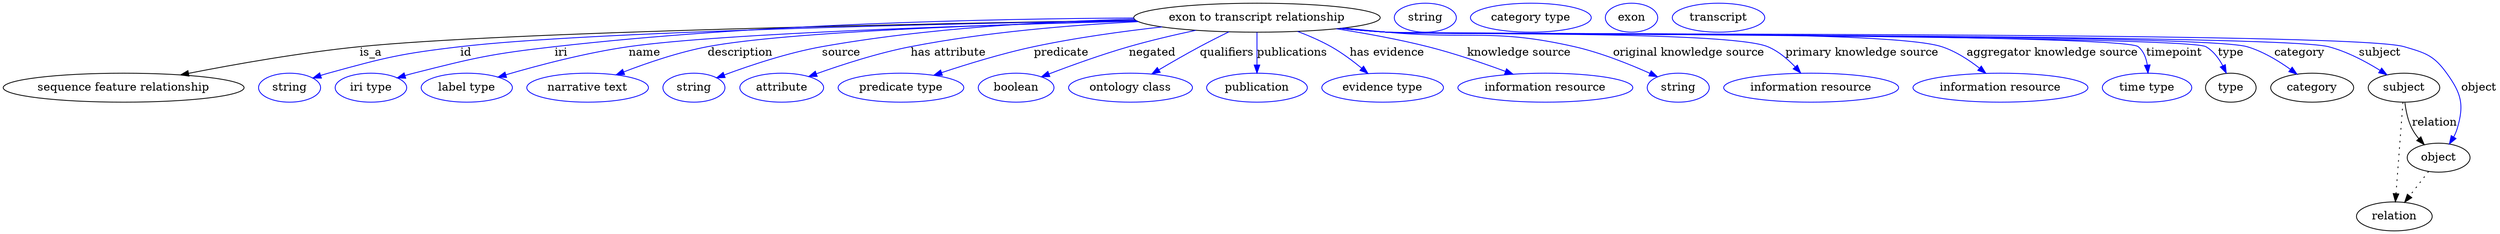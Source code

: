 digraph {
	graph [bb="0,0,3093.5,283"];
	node [label="\N"];
	"exon to transcript relationship"	[height=0.5,
		label="exon to transcript relationship",
		pos="1554.5,265",
		width=4.2427];
	"sequence feature relationship"	[height=0.5,
		pos="149.49,178",
		width=4.1524];
	"exon to transcript relationship" -> "sequence feature relationship"	[label=is_a,
		lp="456.49,221.5",
		pos="e,220.16,193.87 1403.9,261.83 1144.7,257.66 624.28,247.28 442.49,229 370.17,221.73 288.73,207.32 230.1,195.83"];
	id	[color=blue,
		height=0.5,
		label=string,
		pos="355.49,178",
		width=1.0652];
	"exon to transcript relationship" -> id	[color=blue,
		label=id,
		lp="574.49,221.5",
		pos="e,384.47,190.01 1404.2,261.67 1169.1,257.52 724.79,247.49 567.49,229 493.65,220.32 475.15,215.79 403.49,196 400.38,195.14 397.18,\
194.18 393.98,193.17",
		style=solid];
	iri	[color=blue,
		height=0.5,
		label="iri type",
		pos="456.49,178",
		width=1.2277];
	"exon to transcript relationship" -> iri	[color=blue,
		label=iri,
		lp="692.49,221.5",
		pos="e,489.1,190.16 1401.5,264.59 1227.4,263.7 934.56,257.45 684.49,229 605.85,220.05 586.21,215.46 509.49,196 506.06,195.13 502.53,194.16 \
498.99,193.14",
		style=solid];
	name	[color=blue,
		height=0.5,
		label="label type",
		pos="575.49,178",
		width=1.5707];
	"exon to transcript relationship" -> name	[color=blue,
		label=name,
		lp="796.49,221.5",
		pos="e,614.31,191.15 1405.7,260.76 1214.6,255.99 893.68,245.8 776.49,229 723.66,221.43 664.52,205.83 624.15,194.06",
		style=solid];
	description	[color=blue,
		height=0.5,
		label="narrative text",
		pos="725.49,178",
		width=2.0943];
	"exon to transcript relationship" -> description	[color=blue,
		label=description,
		lp="913.99,221.5",
		pos="e,760.64,193.93 1405.3,261.1 1236.3,256.97 971.6,247.72 873.49,229 837.82,222.19 798.99,208.83 770.05,197.64",
		style=solid];
	source	[color=blue,
		height=0.5,
		label=string,
		pos="857.49,178",
		width=1.0652];
	"exon to transcript relationship" -> source	[color=blue,
		label=source,
		lp="1039.5,221.5",
		pos="e,885.76,190.4 1402.4,263.19 1293.8,260.41 1144.7,252.1 1015.5,229 973.45,221.48 927.04,205.87 895.46,194.08",
		style=solid];
	"has attribute"	[color=blue,
		height=0.5,
		label=attribute,
		pos="965.49,178",
		width=1.4443];
	"exon to transcript relationship" -> "has attribute"	[color=blue,
		label="has attribute",
		lp="1172.5,221.5",
		pos="e,998.95,191.85 1407.4,260.05 1324.1,255.81 1218.3,247.05 1125.5,229 1085,221.12 1040.2,206.62 1008.4,195.26",
		style=solid];
	predicate	[color=blue,
		height=0.5,
		label="predicate type",
		pos="1113.5,178",
		width=2.1665];
	"exon to transcript relationship" -> predicate	[color=blue,
		label=predicate,
		lp="1311.5,221.5",
		pos="e,1154.1,193.49 1436.5,253.57 1387,248.04 1329.2,240.06 1277.5,229 1238.7,220.7 1195.9,207.5 1163.7,196.75",
		style=solid];
	negated	[color=blue,
		height=0.5,
		label=boolean,
		pos="1256.5,178",
		width=1.2999];
	"exon to transcript relationship" -> negated	[color=blue,
		label=negated,
		lp="1424.5,221.5",
		pos="e,1287.6,191.48 1478.4,249.32 1451.9,243.68 1422.2,236.72 1395.5,229 1361.9,219.31 1324.7,205.77 1297.2,195.22",
		style=solid];
	qualifiers	[color=blue,
		height=0.5,
		label="ontology class",
		pos="1397.5,178",
		width=2.1304];
	"exon to transcript relationship" -> qualifiers	[color=blue,
		label=qualifiers,
		lp="1517,221.5",
		pos="e,1423.9,195.02 1519.6,247.38 1508,241.72 1495.1,235.24 1483.5,229 1466.6,219.92 1448.1,209.3 1432.7,200.19",
		style=solid];
	publications	[color=blue,
		height=0.5,
		label=publication,
		pos="1554.5,178",
		width=1.7332];
	"exon to transcript relationship" -> publications	[color=blue,
		label=publications,
		lp="1598.5,221.5",
		pos="e,1554.5,196.18 1554.5,246.8 1554.5,235.16 1554.5,219.55 1554.5,206.24",
		style=solid];
	"has evidence"	[color=blue,
		height=0.5,
		label="evidence type",
		pos="1710.5,178",
		width=2.0943];
	"exon to transcript relationship" -> "has evidence"	[color=blue,
		label="has evidence",
		lp="1716,221.5",
		pos="e,1692.2,195.69 1604.9,247.93 1618.8,242.68 1633.5,236.3 1646.5,229 1659.8,221.48 1673.4,211.34 1684.5,202.15",
		style=solid];
	"knowledge source"	[color=blue,
		height=0.5,
		label="information resource",
		pos="1912.5,178",
		width=3.015];
	"exon to transcript relationship" -> "knowledge source"	[color=blue,
		label="knowledge source",
		lp="1880,221.5",
		pos="e,1872.4,194.73 1653.1,251.21 1689,245.63 1729.9,238.23 1766.5,229 1799.1,220.77 1834.9,208.57 1862.9,198.28",
		style=solid];
	"original knowledge source"	[color=blue,
		height=0.5,
		label=string,
		pos="2077.5,178",
		width=1.0652];
	"exon to transcript relationship" -> "original knowledge source"	[color=blue,
		label="original knowledge source",
		lp="2090.5,221.5",
		pos="e,2051.5,191.67 1662.5,252.25 1680.5,250.41 1699,248.59 1716.5,247 1819.5,237.6 1847.6,251.93 1948.5,229 1981.3,221.54 2016.8,207.27 \
2042.3,195.88",
		style=solid];
	"primary knowledge source"	[color=blue,
		height=0.5,
		label="information resource",
		pos="2242.5,178",
		width=3.015];
	"exon to transcript relationship" -> "primary knowledge source"	[color=blue,
		label="primary knowledge source",
		lp="2305.5,221.5",
		pos="e,2229.5,196.28 1659.8,251.92 1678.7,250.05 1698.2,248.31 1716.5,247 1768.8,243.26 2140,249.08 2188.5,229 2201.5,223.6 2213.4,213.55 \
2222.6,203.87",
		style=solid];
	"aggregator knowledge source"	[color=blue,
		height=0.5,
		label="information resource",
		pos="2477.5,178",
		width=3.015];
	"exon to transcript relationship" -> "aggregator knowledge source"	[color=blue,
		label="aggregator knowledge source",
		lp="2542,221.5",
		pos="e,2459.3,195.91 1659,251.82 1678.1,249.94 1697.9,248.22 1716.5,247 1792.8,242.01 2331.7,252.57 2404.5,229 2421.5,223.48 2438.2,212.64 \
2451.2,202.45",
		style=solid];
	timepoint	[color=blue,
		height=0.5,
		label="time type",
		pos="2659.5,178",
		width=1.5346];
	"exon to transcript relationship" -> timepoint	[color=blue,
		label=timepoint,
		lp="2693.5,221.5",
		pos="e,2660.7,196.12 1658.5,251.76 1677.8,249.87 1697.7,248.16 1716.5,247 1742.3,245.4 2628.5,245.42 2648.5,229 2655.2,223.47 2658.4,\
214.84 2659.8,206.29",
		style=solid];
	type	[height=0.5,
		pos="2763.5,178",
		width=0.86659];
	"exon to transcript relationship" -> type	[color=blue,
		label=type,
		lp="2763.5,221.5",
		pos="e,2757.8,196.14 1658.5,251.73 1677.8,249.85 1697.7,248.15 1716.5,247 1744.7,245.28 2707.9,242.95 2732.5,229 2741.7,223.76 2748.6,\
214.53 2753.4,205.42",
		style=solid];
	category	[height=0.5,
		pos="2864.5,178",
		width=1.4263];
	"exon to transcript relationship" -> category	[color=blue,
		label=category,
		lp="2849,221.5",
		pos="e,2845.6,194.76 1658.1,251.76 1677.5,249.86 1697.6,248.15 1716.5,247 1775.7,243.4 2726.6,245.67 2783.5,229 2803,223.29 2822.4,211.54 \
2837.4,200.87",
		style=solid];
	subject	[height=0.5,
		pos="2978.5,178",
		width=1.2277];
	"exon to transcript relationship" -> subject	[color=blue,
		label=subject,
		lp="2948.5,221.5",
		pos="e,2957.3,194.06 1658.1,251.74 1677.5,249.84 1697.6,248.14 1716.5,247 1781.3,243.11 2821.6,245.19 2884.5,229 2907.4,223.11 2930.8,\
210.65 2948.6,199.64",
		style=solid];
	object	[height=0.5,
		pos="3021.5,91",
		width=1.0832];
	"exon to transcript relationship" -> object	[color=blue,
		label=object,
		lp="3071.5,178",
		pos="e,3034.9,108.09 1658.1,251.72 1677.5,249.83 1697.6,248.12 1716.5,247 1786.5,242.84 2911.2,248.75 2978.5,229 3005.1,221.18 3015.2,\
218.5 3031.5,196 3049.7,170.69 3053.4,156.9 3044.5,127 3043.5,123.55 3042,120.13 3040.2,116.85",
		style=solid];
	association_type	[color=blue,
		height=0.5,
		label=string,
		pos="1763.5,265",
		width=1.0652];
	association_category	[color=blue,
		height=0.5,
		label="category type",
		pos="1894.5,265",
		width=2.0762];
	subject -> object	[label=relation,
		lp="3016.5,134.5",
		pos="e,3003.6,107.23 2979.6,159.55 2980.8,149.57 2983.3,137.07 2988.5,127 2990.7,122.68 2993.6,118.52 2996.8,114.66"];
	relation	[height=0.5,
		pos="2966.5,18",
		width=1.2999];
	subject -> relation	[pos="e,2967.8,36.188 2977.2,159.79 2975.1,132.48 2971,78.994 2968.6,46.38",
		style=dotted];
	"exon to transcript relationship_subject"	[color=blue,
		height=0.5,
		label=exon,
		pos="2019.5,265",
		width=0.9027];
	object -> relation	[pos="e,2979.3,35.54 3009,73.889 3002.1,64.939 2993.3,53.617 2985.5,43.584",
		style=dotted];
	"exon to transcript relationship_object"	[color=blue,
		height=0.5,
		label=transcript,
		pos="2127.5,265",
		width=1.5887];
}
